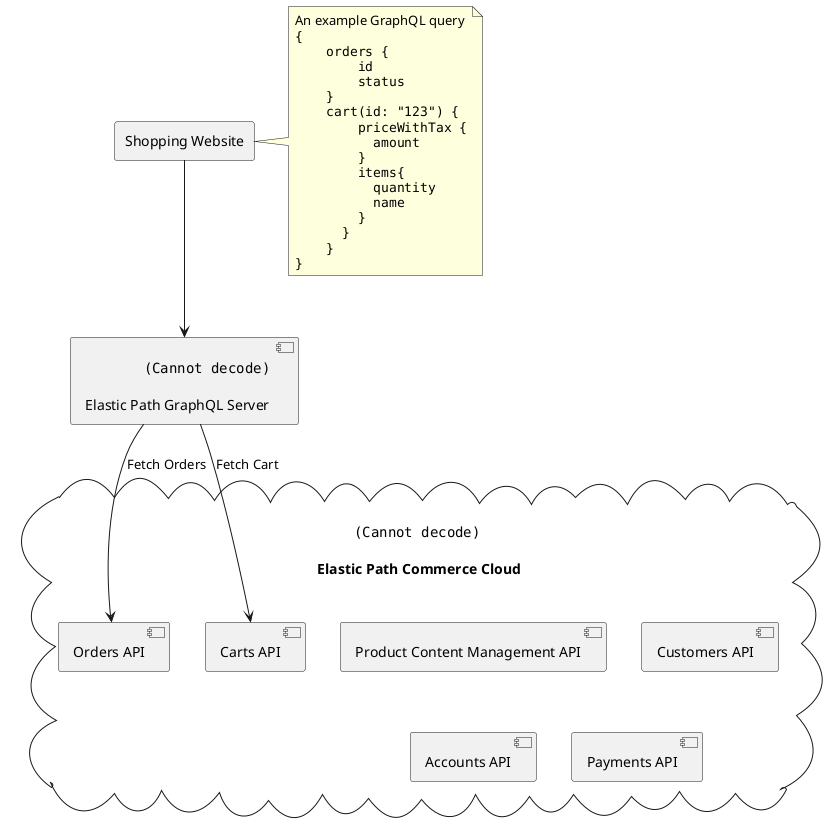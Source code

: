 @startuml
'https://plantuml.com/deployment-diagram

agent "Shopping Website" as browser

component "\t\t<img:graphql.png> \n\nElastic Path GraphQL Server" as GraphQL

cloud "\n<img:elasticpath.png> \n\nElastic Path Commerce Cloud\n\n" as epcc {
component "Orders API" as orders
component "Carts API" as carts
component "Product Content Management API"
component "Customers API"
component "Accounts API"
component "Payments API"
}
  
note right of browser
An example GraphQL query
<code>
{
    orders {
        id
        status
    } 
    cart(id: "123") {
        priceWithTax {
          amount
        }
        items{
          quantity
          name
        }
      } 
    }
}
</code>
end note
browser -down-> GraphQL
GraphQL -down-> orders : Fetch Orders
GraphQL -down-> carts  : Fetch Cart

@enduml